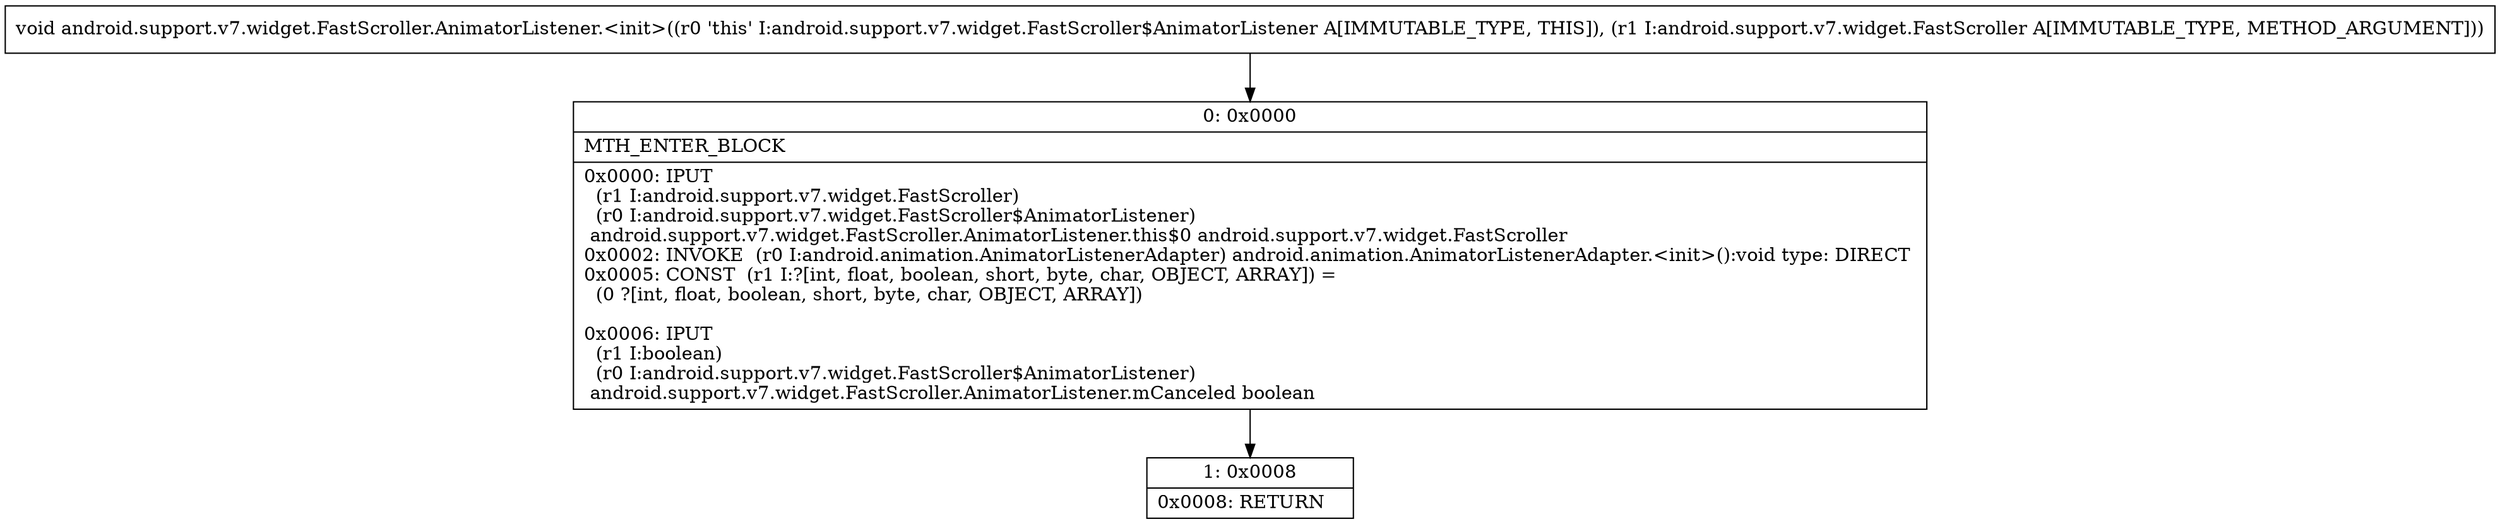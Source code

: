 digraph "CFG forandroid.support.v7.widget.FastScroller.AnimatorListener.\<init\>(Landroid\/support\/v7\/widget\/FastScroller;)V" {
Node_0 [shape=record,label="{0\:\ 0x0000|MTH_ENTER_BLOCK\l|0x0000: IPUT  \l  (r1 I:android.support.v7.widget.FastScroller)\l  (r0 I:android.support.v7.widget.FastScroller$AnimatorListener)\l android.support.v7.widget.FastScroller.AnimatorListener.this$0 android.support.v7.widget.FastScroller \l0x0002: INVOKE  (r0 I:android.animation.AnimatorListenerAdapter) android.animation.AnimatorListenerAdapter.\<init\>():void type: DIRECT \l0x0005: CONST  (r1 I:?[int, float, boolean, short, byte, char, OBJECT, ARRAY]) = \l  (0 ?[int, float, boolean, short, byte, char, OBJECT, ARRAY])\l \l0x0006: IPUT  \l  (r1 I:boolean)\l  (r0 I:android.support.v7.widget.FastScroller$AnimatorListener)\l android.support.v7.widget.FastScroller.AnimatorListener.mCanceled boolean \l}"];
Node_1 [shape=record,label="{1\:\ 0x0008|0x0008: RETURN   \l}"];
MethodNode[shape=record,label="{void android.support.v7.widget.FastScroller.AnimatorListener.\<init\>((r0 'this' I:android.support.v7.widget.FastScroller$AnimatorListener A[IMMUTABLE_TYPE, THIS]), (r1 I:android.support.v7.widget.FastScroller A[IMMUTABLE_TYPE, METHOD_ARGUMENT])) }"];
MethodNode -> Node_0;
Node_0 -> Node_1;
}

